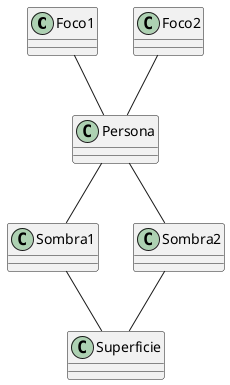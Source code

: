 @startuml Caso1
Foco1 -- Persona
Foco2 -- Persona
Persona -- Sombra1
Persona -- Sombra2
Sombra1 -- Superficie
Sombra2 -- Superficie
@enduml